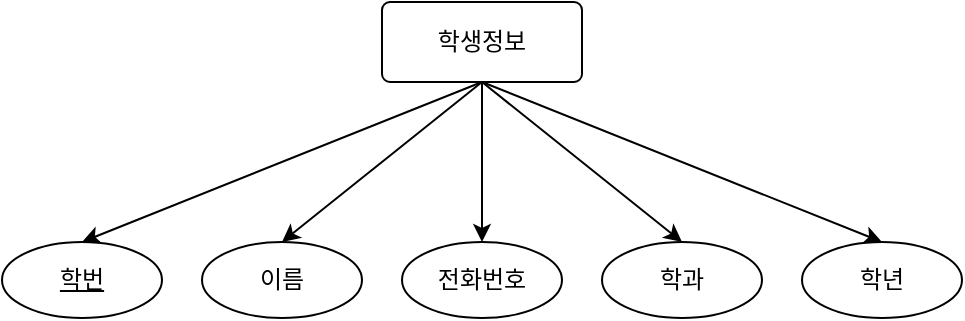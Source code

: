 <mxfile version="21.3.3" type="device">
  <diagram name="페이지-1" id="6z6kW70XwP0wgPS8GIO7">
    <mxGraphModel dx="660" dy="622" grid="1" gridSize="10" guides="1" tooltips="1" connect="1" arrows="1" fold="1" page="1" pageScale="1" pageWidth="4681" pageHeight="3300" math="0" shadow="0">
      <root>
        <mxCell id="0" />
        <mxCell id="1" parent="0" />
        <mxCell id="wRqoI3h8y_EbXrMe-dGa-15" style="rounded=0;orthogonalLoop=1;jettySize=auto;html=1;exitX=0.5;exitY=1;exitDx=0;exitDy=0;entryX=0.5;entryY=0;entryDx=0;entryDy=0;" edge="1" parent="1" source="wRqoI3h8y_EbXrMe-dGa-1" target="wRqoI3h8y_EbXrMe-dGa-3">
          <mxGeometry relative="1" as="geometry" />
        </mxCell>
        <mxCell id="wRqoI3h8y_EbXrMe-dGa-16" style="edgeStyle=none;shape=connector;rounded=0;orthogonalLoop=1;jettySize=auto;html=1;exitX=0.5;exitY=1;exitDx=0;exitDy=0;entryX=0.5;entryY=0;entryDx=0;entryDy=0;labelBackgroundColor=default;strokeColor=default;fontFamily=Helvetica;fontSize=11;fontColor=default;endArrow=classic;" edge="1" parent="1" source="wRqoI3h8y_EbXrMe-dGa-1" target="wRqoI3h8y_EbXrMe-dGa-4">
          <mxGeometry relative="1" as="geometry" />
        </mxCell>
        <mxCell id="wRqoI3h8y_EbXrMe-dGa-17" style="edgeStyle=none;shape=connector;rounded=0;orthogonalLoop=1;jettySize=auto;html=1;exitX=0.5;exitY=1;exitDx=0;exitDy=0;entryX=0.5;entryY=0;entryDx=0;entryDy=0;labelBackgroundColor=default;strokeColor=default;fontFamily=Helvetica;fontSize=11;fontColor=default;endArrow=classic;" edge="1" parent="1" source="wRqoI3h8y_EbXrMe-dGa-1" target="wRqoI3h8y_EbXrMe-dGa-5">
          <mxGeometry relative="1" as="geometry" />
        </mxCell>
        <mxCell id="wRqoI3h8y_EbXrMe-dGa-18" style="edgeStyle=none;shape=connector;rounded=0;orthogonalLoop=1;jettySize=auto;html=1;exitX=0.5;exitY=1;exitDx=0;exitDy=0;entryX=0.5;entryY=0;entryDx=0;entryDy=0;labelBackgroundColor=default;strokeColor=default;fontFamily=Helvetica;fontSize=11;fontColor=default;endArrow=classic;" edge="1" parent="1" source="wRqoI3h8y_EbXrMe-dGa-1" target="wRqoI3h8y_EbXrMe-dGa-6">
          <mxGeometry relative="1" as="geometry" />
        </mxCell>
        <mxCell id="wRqoI3h8y_EbXrMe-dGa-19" style="edgeStyle=none;shape=connector;rounded=0;orthogonalLoop=1;jettySize=auto;html=1;exitX=0.5;exitY=1;exitDx=0;exitDy=0;entryX=0.5;entryY=0;entryDx=0;entryDy=0;labelBackgroundColor=default;strokeColor=default;fontFamily=Helvetica;fontSize=11;fontColor=default;endArrow=classic;" edge="1" parent="1" source="wRqoI3h8y_EbXrMe-dGa-1" target="wRqoI3h8y_EbXrMe-dGa-7">
          <mxGeometry relative="1" as="geometry" />
        </mxCell>
        <mxCell id="wRqoI3h8y_EbXrMe-dGa-1" value="학생정보" style="rounded=1;arcSize=10;whiteSpace=wrap;html=1;align=center;" vertex="1" parent="1">
          <mxGeometry x="310" y="120" width="100" height="40" as="geometry" />
        </mxCell>
        <mxCell id="wRqoI3h8y_EbXrMe-dGa-3" value="학번" style="ellipse;whiteSpace=wrap;html=1;align=center;fontStyle=4;" vertex="1" parent="1">
          <mxGeometry x="120" y="240" width="80" height="38" as="geometry" />
        </mxCell>
        <mxCell id="wRqoI3h8y_EbXrMe-dGa-4" value="이름" style="ellipse;whiteSpace=wrap;html=1;align=center;fontStyle=0" vertex="1" parent="1">
          <mxGeometry x="220" y="240" width="80" height="38" as="geometry" />
        </mxCell>
        <mxCell id="wRqoI3h8y_EbXrMe-dGa-5" value="전화번호" style="ellipse;whiteSpace=wrap;html=1;align=center;fontStyle=0" vertex="1" parent="1">
          <mxGeometry x="320" y="240" width="80" height="38" as="geometry" />
        </mxCell>
        <mxCell id="wRqoI3h8y_EbXrMe-dGa-6" value="학과" style="ellipse;whiteSpace=wrap;html=1;align=center;fontStyle=0" vertex="1" parent="1">
          <mxGeometry x="420" y="240" width="80" height="38" as="geometry" />
        </mxCell>
        <mxCell id="wRqoI3h8y_EbXrMe-dGa-7" value="학년" style="ellipse;whiteSpace=wrap;html=1;align=center;fontStyle=0" vertex="1" parent="1">
          <mxGeometry x="520" y="240" width="80" height="38" as="geometry" />
        </mxCell>
      </root>
    </mxGraphModel>
  </diagram>
</mxfile>
